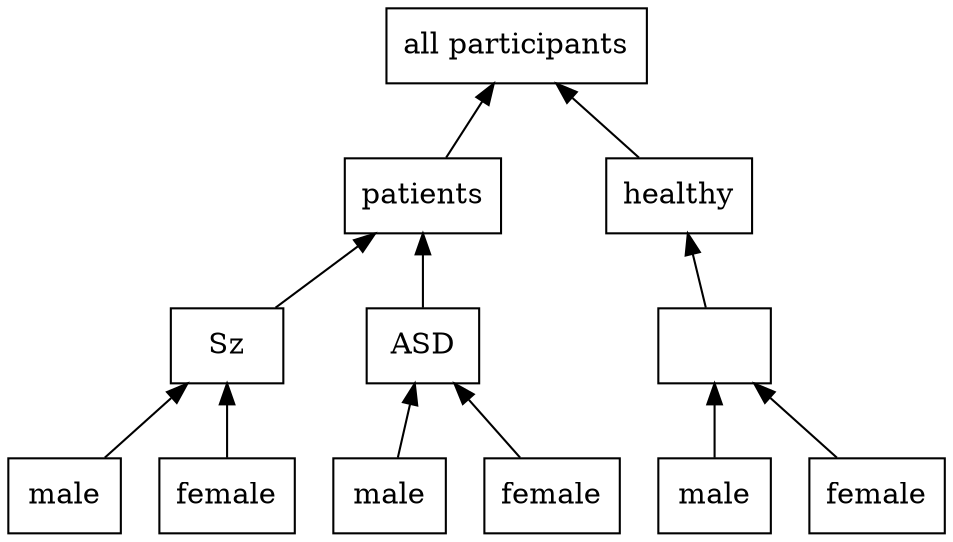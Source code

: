 digraph G {
  rankdir = BT;
  node[shape=box];

 healthy ->  "all participants";
 patients ->  "all participants";

 healthy_anonym[label=""]
 healthy_anonym -> healthy;
 Sz -> patients;
 ASD -> patients;

 ASD_male[label="male"];
 ASD_female[label="female"];
 ASD_male -> ASD;
 ASD_female -> ASD;

 Sz_male[label="male"];
 Sz_female[label="female"];
 Sz_male -> Sz;
 Sz_female -> Sz;

 healthy_male[label="male"];
 healthy_female[label="female"];
 healthy_male -> healthy_anonym;
 healthy_female -> healthy_anonym;

}
